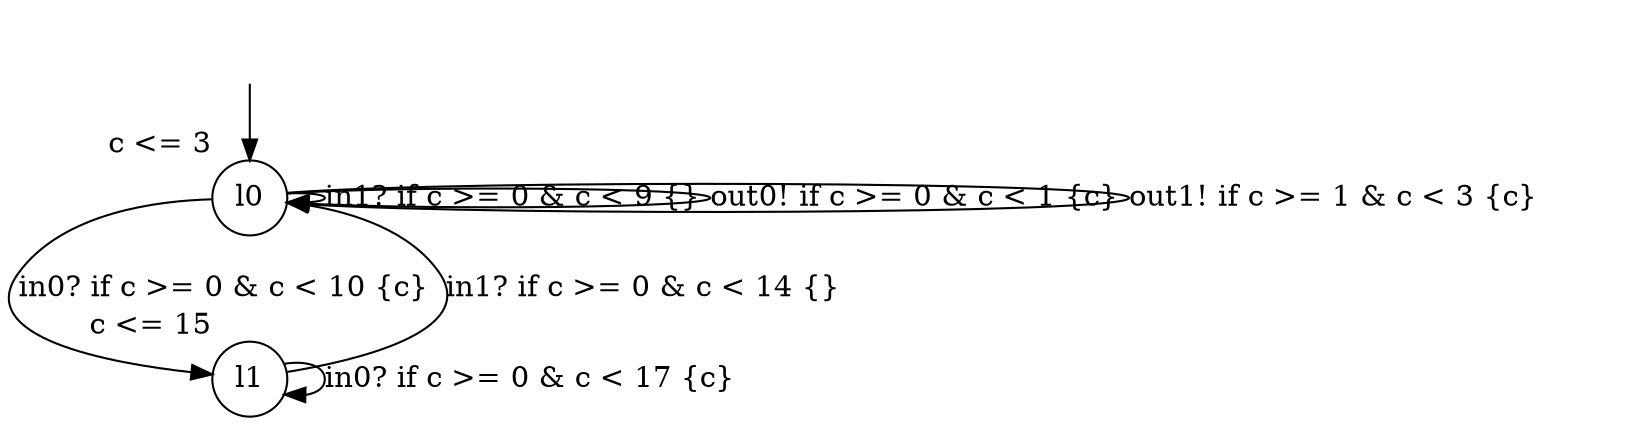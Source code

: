 digraph g {
__start0 [label="" shape="none"];
l0 [shape="circle" margin=0 label="l0", xlabel="c <= 3"];
l1 [shape="circle" margin=0 label="l1", xlabel="c <= 15"];
l0 -> l1 [label="in0? if c >= 0 & c < 10 {c} "];
l0 -> l0 [label="in1? if c >= 0 & c < 9 {} "];
l0 -> l0 [label="out0! if c >= 0 & c < 1 {c} "];
l0 -> l0 [label="out1! if c >= 1 & c < 3 {c} "];
l1 -> l0 [label="in1? if c >= 0 & c < 14 {} "];
l1 -> l1 [label="in0? if c >= 0 & c < 17 {c} "];
__start0 -> l0;
}
